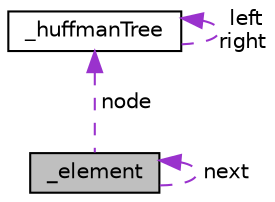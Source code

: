 digraph "_element"
{
 // LATEX_PDF_SIZE
  edge [fontname="Helvetica",fontsize="10",labelfontname="Helvetica",labelfontsize="10"];
  node [fontname="Helvetica",fontsize="10",shape=record];
  Node1 [label="_element",height=0.2,width=0.4,color="black", fillcolor="grey75", style="filled", fontcolor="black",tooltip=" "];
  Node2 -> Node1 [dir="back",color="darkorchid3",fontsize="10",style="dashed",label=" node" ];
  Node2 [label="_huffmanTree",height=0.2,width=0.4,color="black", fillcolor="white", style="filled",URL="$struct__huffman_tree.html",tooltip=" "];
  Node2 -> Node2 [dir="back",color="darkorchid3",fontsize="10",style="dashed",label=" left\nright" ];
  Node1 -> Node1 [dir="back",color="darkorchid3",fontsize="10",style="dashed",label=" next" ];
}
